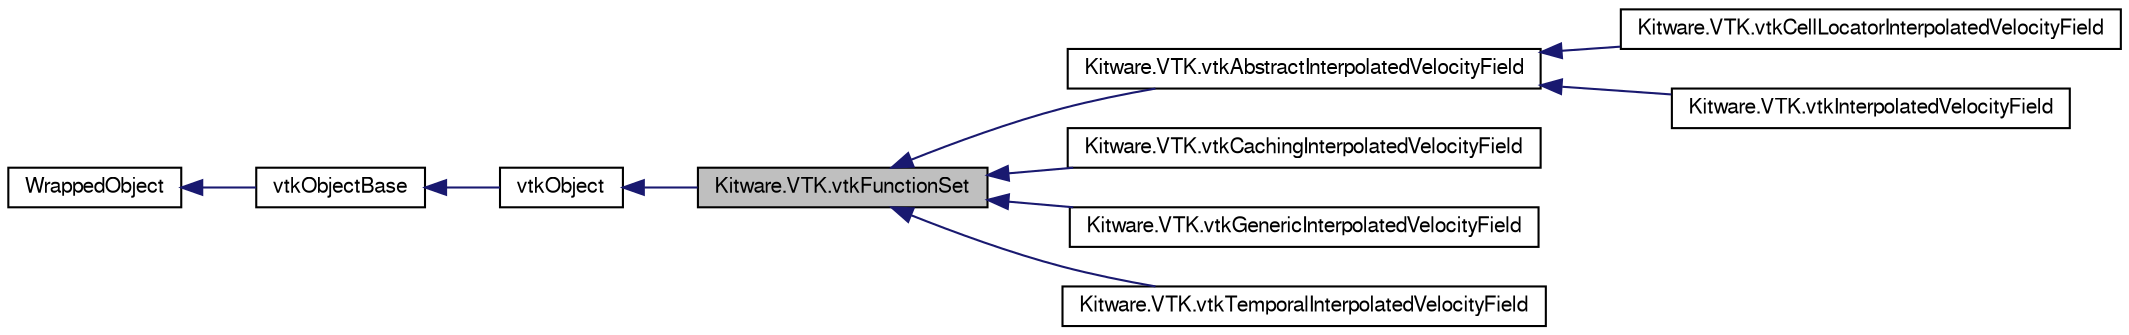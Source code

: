 digraph G
{
  bgcolor="transparent";
  edge [fontname="FreeSans",fontsize="10",labelfontname="FreeSans",labelfontsize="10"];
  node [fontname="FreeSans",fontsize="10",shape=record];
  rankdir="LR";
  Node1 [label="Kitware.VTK.vtkFunctionSet",height=0.2,width=0.4,color="black", fillcolor="grey75", style="filled" fontcolor="black"];
  Node2 -> Node1 [dir="back",color="midnightblue",fontsize="10",style="solid",fontname="FreeSans"];
  Node2 [label="vtkObject",height=0.2,width=0.4,color="black",URL="$class_kitware_1_1_v_t_k_1_1vtk_object.html",tooltip="vtkObject - abstract base class for most VTK objects"];
  Node3 -> Node2 [dir="back",color="midnightblue",fontsize="10",style="solid",fontname="FreeSans"];
  Node3 [label="vtkObjectBase",height=0.2,width=0.4,color="black",URL="$class_kitware_1_1_v_t_k_1_1vtk_object_base.html",tooltip="vtkObjectBase - abstract base class for most VTK objects"];
  Node4 -> Node3 [dir="back",color="midnightblue",fontsize="10",style="solid",fontname="FreeSans"];
  Node4 [label="WrappedObject",height=0.2,width=0.4,color="black",URL="$class_kitware_1_1_v_t_k_1_1_wrapped_object.html",tooltip="Base class for all the mummy wrapped classes in Kitware.VTK."];
  Node1 -> Node5 [dir="back",color="midnightblue",fontsize="10",style="solid",fontname="FreeSans"];
  Node5 [label="Kitware.VTK.vtkAbstractInterpolatedVelocityField",height=0.2,width=0.4,color="black",URL="$class_kitware_1_1_v_t_k_1_1vtk_abstract_interpolated_velocity_field.html",tooltip="vtkAbstractInterpolatedVelocityField - An abstract class for obtaining the interpolated velocity valu..."];
  Node5 -> Node6 [dir="back",color="midnightblue",fontsize="10",style="solid",fontname="FreeSans"];
  Node6 [label="Kitware.VTK.vtkCellLocatorInterpolatedVelocityField",height=0.2,width=0.4,color="black",URL="$class_kitware_1_1_v_t_k_1_1vtk_cell_locator_interpolated_velocity_field.html",tooltip="vtkCellLocatorInterpolatedVelocityField - A concrete class for obtaining the interpolated velocity va..."];
  Node5 -> Node7 [dir="back",color="midnightblue",fontsize="10",style="solid",fontname="FreeSans"];
  Node7 [label="Kitware.VTK.vtkInterpolatedVelocityField",height=0.2,width=0.4,color="black",URL="$class_kitware_1_1_v_t_k_1_1vtk_interpolated_velocity_field.html",tooltip="vtkInterpolatedVelocityField - A concrete class for obtaining the interpolated velocity values at a p..."];
  Node1 -> Node8 [dir="back",color="midnightblue",fontsize="10",style="solid",fontname="FreeSans"];
  Node8 [label="Kitware.VTK.vtkCachingInterpolatedVelocityField",height=0.2,width=0.4,color="black",URL="$class_kitware_1_1_v_t_k_1_1vtk_caching_interpolated_velocity_field.html",tooltip="vtkCachingInterpolatedVelocityField - Interface for obtaining interpolated velocity values..."];
  Node1 -> Node9 [dir="back",color="midnightblue",fontsize="10",style="solid",fontname="FreeSans"];
  Node9 [label="Kitware.VTK.vtkGenericInterpolatedVelocityField",height=0.2,width=0.4,color="black",URL="$class_kitware_1_1_v_t_k_1_1vtk_generic_interpolated_velocity_field.html",tooltip="vtkGenericInterpolatedVelocityField - Interface for obtaining interpolated velocity values..."];
  Node1 -> Node10 [dir="back",color="midnightblue",fontsize="10",style="solid",fontname="FreeSans"];
  Node10 [label="Kitware.VTK.vtkTemporalInterpolatedVelocityField",height=0.2,width=0.4,color="black",URL="$class_kitware_1_1_v_t_k_1_1vtk_temporal_interpolated_velocity_field.html",tooltip="vtkTemporalInterpolatedVelocityField - A helper class for interpolating between times during particle..."];
}
